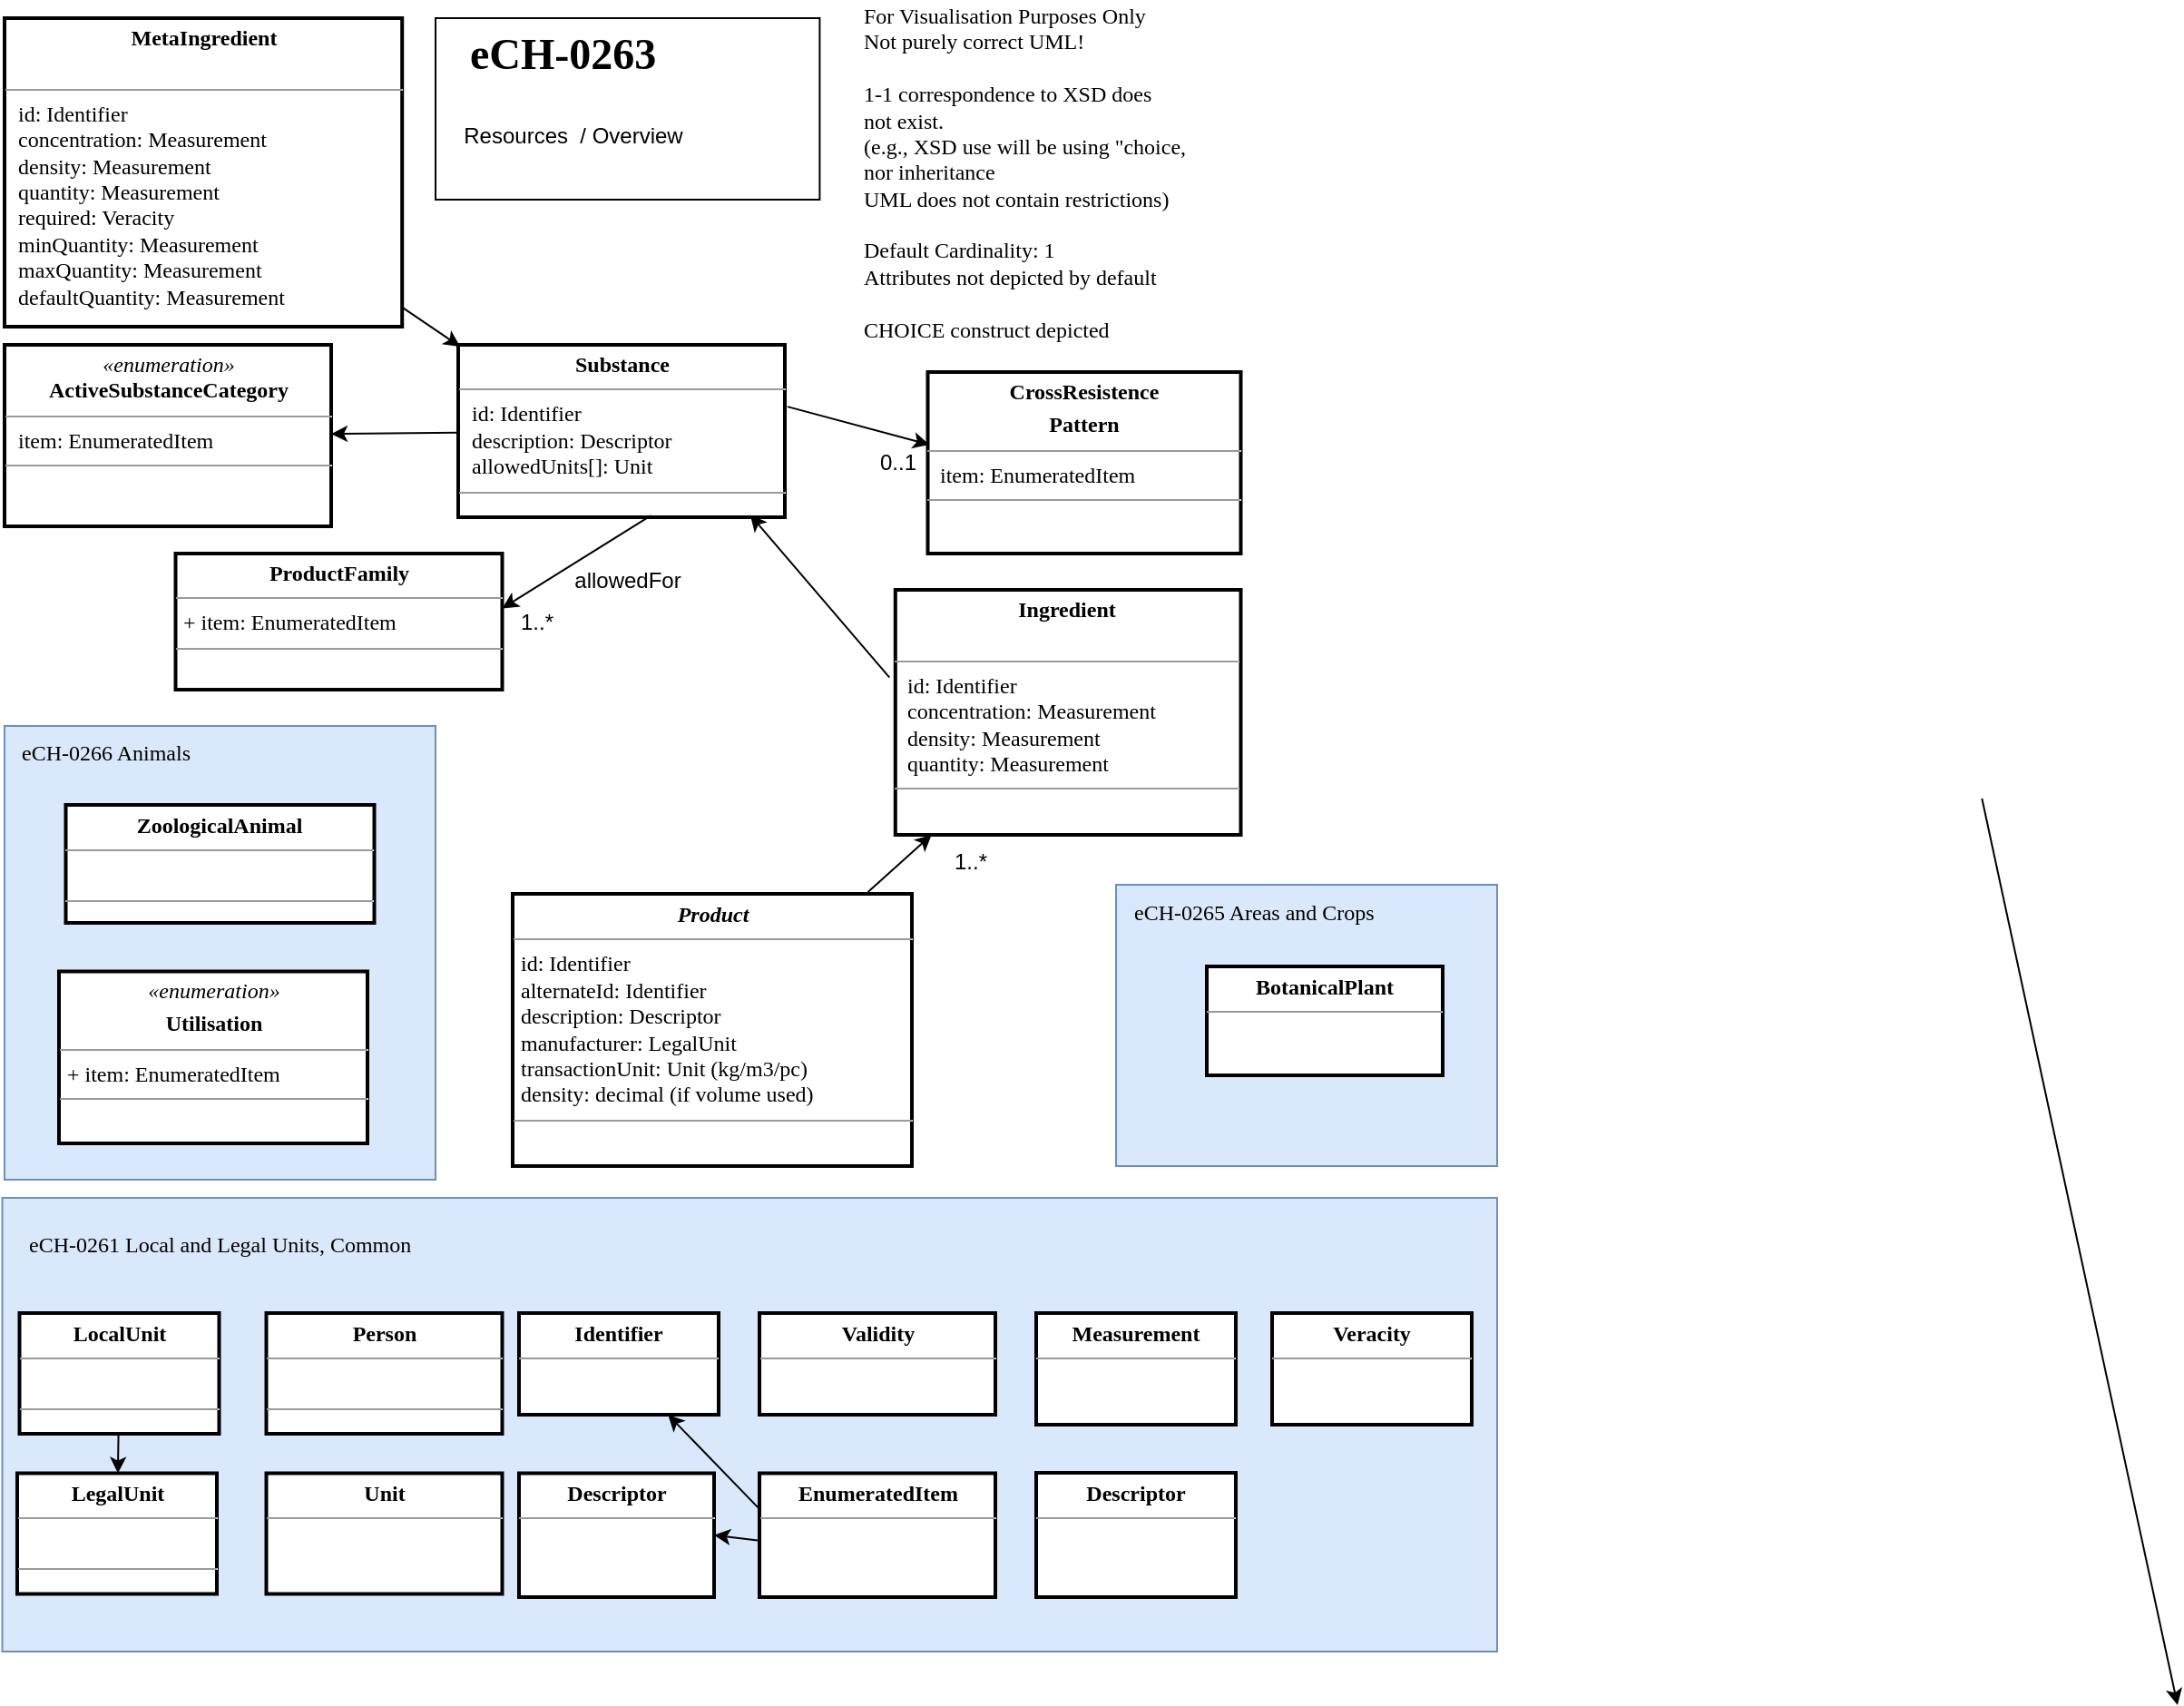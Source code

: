 <mxfile version="20.5.3" type="embed"><diagram id="C5RBs43oDa-KdzZeNtuy" name="Page-1"><mxGraphModel dx="3924" dy="726" grid="1" gridSize="10" guides="1" tooltips="1" connect="0" arrows="1" fold="1" page="1" pageScale="1" pageWidth="2336" pageHeight="1654" math="0" shadow="0"><root><mxCell id="WIyWlLk6GJQsqaUBKTNV-0"/><mxCell id="WIyWlLk6GJQsqaUBKTNV-1" parent="WIyWlLk6GJQsqaUBKTNV-0"/><mxCell id="9_fdUrSxjmN1W93VfHhp-2" value="" style="rounded=0;whiteSpace=wrap;html=1;fillColor=#dae8fc;strokeColor=#6c8ebf;fontFamily=Verdana;" parent="WIyWlLk6GJQsqaUBKTNV-1" vertex="1"><mxGeometry x="-1993.75" y="710" width="823.75" height="250" as="geometry"/></mxCell><mxCell id="9_fdUrSxjmN1W93VfHhp-12" value="&lt;p style=&quot;margin:0px;margin-top:4px;text-align:center;&quot;&gt;&lt;b&gt;Identifier&lt;/b&gt;&lt;/p&gt;&lt;hr size=&quot;1&quot;&gt;&lt;p style=&quot;margin:0px;margin-left:4px;&quot;&gt;&lt;br&gt;&lt;/p&gt;" style="verticalAlign=top;align=left;overflow=fill;fontSize=12;fontFamily=Verdana;html=1;sketch=0;strokeWidth=2;" parent="WIyWlLk6GJQsqaUBKTNV-1" vertex="1"><mxGeometry x="-1709" y="773.5" width="110" height="56" as="geometry"/></mxCell><mxCell id="A5fvS7BDDAw0l9XVEY4Y-33" value="&lt;p style=&quot;margin:0px;margin-top:4px;text-align:center;&quot;&gt;&lt;b&gt;EnumeratedItem&lt;/b&gt;&lt;/p&gt;&lt;hr size=&quot;1&quot;&gt;&lt;p style=&quot;margin:0px;margin-left:4px;&quot;&gt;&lt;br&gt;&lt;/p&gt;" style="verticalAlign=top;align=left;overflow=fill;fontSize=12;fontFamily=Verdana;html=1;sketch=0;strokeWidth=2;" parent="WIyWlLk6GJQsqaUBKTNV-1" vertex="1"><mxGeometry x="-1576.5" y="861.75" width="130" height="68.25" as="geometry"/></mxCell><mxCell id="A5fvS7BDDAw0l9XVEY4Y-54" value="&lt;p style=&quot;margin:0px;margin-top:4px;text-align:center;&quot;&gt;&lt;b&gt;LocalUnit&lt;/b&gt;&lt;/p&gt;&lt;hr size=&quot;1&quot;&gt;&lt;p style=&quot;margin:0px;margin-left:4px;&quot;&gt;&amp;nbsp;&lt;br&gt;&lt;/p&gt;&lt;hr size=&quot;1&quot;&gt;&lt;p style=&quot;margin:0px;margin-left:4px;&quot;&gt;&lt;br&gt;&lt;/p&gt;" style="verticalAlign=top;align=left;overflow=fill;fontSize=12;fontFamily=Verdana;html=1;sketch=0;strokeWidth=2;" parent="WIyWlLk6GJQsqaUBKTNV-1" vertex="1"><mxGeometry x="-1984.25" y="773.5" width="110" height="66.5" as="geometry"/></mxCell><mxCell id="A5fvS7BDDAw0l9XVEY4Y-61" value="" style="endArrow=classic;html=1;sketch=0;fontFamily=Verdana;curved=1;" parent="WIyWlLk6GJQsqaUBKTNV-1" source="A5fvS7BDDAw0l9XVEY4Y-54" target="Fh2eQYCEiK_2gspSJ3Qt-0" edge="1"><mxGeometry width="50" height="50" relative="1" as="geometry"><mxPoint x="-1809.25" y="1357.5" as="sourcePoint"/><mxPoint x="-1894.53" y="912.836" as="targetPoint"/></mxGeometry></mxCell><mxCell id="A5fvS7BDDAw0l9XVEY4Y-97" value="For Visualisation Purposes Only&lt;br&gt;Not purely correct UML!&lt;br&gt;&lt;br&gt;1-1 correspondence to XSD does &lt;br&gt;not exist.&lt;br&gt;(e.g., XSD use will be using &quot;choice,&lt;br&gt;nor inheritance&lt;br&gt;UML does not contain restrictions)&lt;br&gt;&lt;br&gt;Default Cardinality: 1&lt;br&gt;Attributes not depicted by default&lt;br&gt;&lt;br&gt;CHOICE construct depicted" style="text;html=1;strokeColor=none;fillColor=none;align=left;verticalAlign=middle;whiteSpace=wrap;rounded=0;strokeWidth=2;fontFamily=Verdana;" parent="WIyWlLk6GJQsqaUBKTNV-1" vertex="1"><mxGeometry x="-1521.5" y="130" width="230" height="30" as="geometry"/></mxCell><mxCell id="3pSlS8YH4z9lj6zPETBl-3" value="v&amp;nbsp; &amp;nbsp; &amp;nbsp; &amp;nbsp; &amp;nbsp; &amp;nbsp; &amp;nbsp;&amp;nbsp;" style="rounded=0;whiteSpace=wrap;html=1;fillColor=#dae8fc;strokeColor=#6c8ebf;fontFamily=Verdana;" parent="WIyWlLk6GJQsqaUBKTNV-1" vertex="1"><mxGeometry x="-1380" y="537.5" width="210" height="155" as="geometry"/></mxCell><mxCell id="3pSlS8YH4z9lj6zPETBl-47" value="&lt;p style=&quot;margin:0px;margin-top:4px;text-align:center;&quot;&gt;&lt;b&gt;Person&lt;/b&gt;&lt;/p&gt;&lt;hr size=&quot;1&quot;&gt;&lt;p style=&quot;margin:0px;margin-left:4px;&quot;&gt;&amp;nbsp;&lt;br&gt;&lt;/p&gt;&lt;hr size=&quot;1&quot;&gt;&lt;p style=&quot;margin:0px;margin-left:4px;&quot;&gt;&lt;br&gt;&lt;/p&gt;" style="verticalAlign=top;align=left;overflow=fill;fontSize=12;fontFamily=Verdana;html=1;sketch=0;strokeWidth=2;" parent="WIyWlLk6GJQsqaUBKTNV-1" vertex="1"><mxGeometry x="-1848.25" y="773.5" width="130" height="66.5" as="geometry"/></mxCell><mxCell id="fq_hDrngQvyFMPAxzldU-55" value="&lt;p style=&quot;margin:0px;margin-top:4px;text-align:center;&quot;&gt;&lt;b&gt;&lt;i&gt;Product&lt;/i&gt;&lt;/b&gt;&lt;/p&gt;&lt;hr size=&quot;1&quot;&gt;&lt;p style=&quot;margin:0px;margin-left:4px;&quot;&gt;id: Identifier&lt;br&gt;&lt;/p&gt;&lt;p style=&quot;margin:0px;margin-left:4px;&quot;&gt;alternateId: Identifier&lt;/p&gt;&lt;p style=&quot;margin:0px;margin-left:4px;&quot;&gt;description: Descriptor&amp;nbsp;&lt;/p&gt;&lt;p style=&quot;margin:0px;margin-left:4px;&quot;&gt;manufacturer: LegalUnit&lt;/p&gt;&lt;p style=&quot;margin:0px;margin-left:4px;&quot;&gt;transactionUnit: Unit (kg/m3/pc)&lt;/p&gt;&lt;p style=&quot;margin:0px;margin-left:4px;&quot;&gt;density:&amp;nbsp;&lt;span style=&quot;background-color: initial;&quot;&gt;decimal (if volume used)&lt;/span&gt;&lt;/p&gt;&lt;hr size=&quot;1&quot;&gt;&lt;p style=&quot;margin:0px;margin-left:4px;&quot;&gt;&lt;br&gt;&lt;/p&gt;" style="verticalAlign=top;align=left;overflow=fill;fontSize=12;fontFamily=Verdana;html=1;sketch=0;strokeWidth=2;" parent="WIyWlLk6GJQsqaUBKTNV-1" vertex="1"><mxGeometry x="-1712.5" y="542.5" width="220" height="150" as="geometry"/></mxCell><mxCell id="Fh2eQYCEiK_2gspSJ3Qt-0" value="&lt;p style=&quot;margin:0px;margin-top:4px;text-align:center;&quot;&gt;&lt;b&gt;LegalUnit&lt;/b&gt;&lt;/p&gt;&lt;hr size=&quot;1&quot;&gt;&lt;p style=&quot;margin:0px;margin-left:4px;&quot;&gt;&amp;nbsp;&lt;br&gt;&lt;/p&gt;&lt;hr size=&quot;1&quot;&gt;&lt;p style=&quot;margin:0px;margin-left:4px;&quot;&gt;&lt;br&gt;&lt;/p&gt;" style="verticalAlign=top;align=left;overflow=fill;fontSize=12;fontFamily=Verdana;html=1;sketch=0;strokeWidth=2;" parent="WIyWlLk6GJQsqaUBKTNV-1" vertex="1"><mxGeometry x="-1985.5" y="861.75" width="110" height="66.5" as="geometry"/></mxCell><mxCell id="fq_hDrngQvyFMPAxzldU-75" value="&lt;p style=&quot;margin:0px;margin-top:4px;text-align:center;&quot;&gt;&lt;b&gt;Descriptor&lt;/b&gt;&lt;/p&gt;&lt;hr size=&quot;1&quot;&gt;&lt;p style=&quot;margin:0px;margin-left:4px;&quot;&gt;&lt;br&gt;&lt;/p&gt;" style="verticalAlign=top;align=left;overflow=fill;fontSize=12;fontFamily=Verdana;html=1;sketch=0;strokeWidth=2;" parent="WIyWlLk6GJQsqaUBKTNV-1" vertex="1"><mxGeometry x="-1709" y="861.75" width="107.5" height="68.25" as="geometry"/></mxCell><mxCell id="fq_hDrngQvyFMPAxzldU-76" value="eCH-0261 Local and Legal Units, Common" style="text;html=1;strokeColor=none;fillColor=none;align=left;verticalAlign=middle;whiteSpace=wrap;rounded=0;strokeWidth=2;fontFamily=Verdana;" parent="WIyWlLk6GJQsqaUBKTNV-1" vertex="1"><mxGeometry x="-1980.75" y="700" width="290" height="72.5" as="geometry"/></mxCell><mxCell id="fq_hDrngQvyFMPAxzldU-77" value="eCH-0265 Areas and Crops" style="text;html=1;strokeColor=none;fillColor=none;align=left;verticalAlign=middle;whiteSpace=wrap;rounded=0;strokeWidth=2;fontFamily=Verdana;" parent="WIyWlLk6GJQsqaUBKTNV-1" vertex="1"><mxGeometry x="-1372" y="537.5" width="204" height="30" as="geometry"/></mxCell><mxCell id="fq_hDrngQvyFMPAxzldU-80" value="" style="endArrow=classic;html=1;sketch=0;fontFamily=Verdana;curved=1;exitX=-0.004;exitY=0.281;exitDx=0;exitDy=0;exitPerimeter=0;" parent="WIyWlLk6GJQsqaUBKTNV-1" source="A5fvS7BDDAw0l9XVEY4Y-33" target="9_fdUrSxjmN1W93VfHhp-12" edge="1"><mxGeometry width="50" height="50" relative="1" as="geometry"><mxPoint x="-1375.05" y="943" as="sourcePoint"/><mxPoint x="-1536.5" y="941" as="targetPoint"/></mxGeometry></mxCell><mxCell id="fq_hDrngQvyFMPAxzldU-83" value="" style="endArrow=classic;html=1;sketch=0;fontFamily=Verdana;curved=1;entryX=1;entryY=0.5;entryDx=0;entryDy=0;exitX=-0.008;exitY=0.542;exitDx=0;exitDy=0;exitPerimeter=0;" parent="WIyWlLk6GJQsqaUBKTNV-1" source="A5fvS7BDDAw0l9XVEY4Y-33" target="fq_hDrngQvyFMPAxzldU-75" edge="1"><mxGeometry width="50" height="50" relative="1" as="geometry"><mxPoint x="-1676.5" y="1113" as="sourcePoint"/><mxPoint x="-1866.299" y="831.25" as="targetPoint"/></mxGeometry></mxCell><mxCell id="fq_hDrngQvyFMPAxzldU-141" value="&lt;p style=&quot;margin:0px;margin-top:4px;text-align:center;&quot;&gt;&lt;b&gt;BotanicalPlant&lt;/b&gt;&lt;/p&gt;&lt;hr size=&quot;1&quot;&gt;&lt;p style=&quot;margin:0px;margin-left:4px;&quot;&gt;&lt;br&gt;&lt;/p&gt;" style="verticalAlign=top;align=left;overflow=fill;fontSize=12;fontFamily=Verdana;html=1;sketch=0;strokeWidth=2;" parent="WIyWlLk6GJQsqaUBKTNV-1" vertex="1"><mxGeometry x="-1330" y="582.5" width="130" height="60" as="geometry"/></mxCell><mxCell id="ZqzKbb4cEfQE_WqFz7V7-11" value="" style="rounded=0;whiteSpace=wrap;html=1;fillColor=#dae8fc;strokeColor=#6c8ebf;fontFamily=Verdana;" parent="WIyWlLk6GJQsqaUBKTNV-1" vertex="1"><mxGeometry x="-1992.5" y="450" width="237.5" height="250" as="geometry"/></mxCell><mxCell id="ZqzKbb4cEfQE_WqFz7V7-12" value="eCH-0266 Animals" style="text;html=1;strokeColor=none;fillColor=none;align=left;verticalAlign=middle;whiteSpace=wrap;rounded=0;strokeWidth=2;fontFamily=Verdana;" parent="WIyWlLk6GJQsqaUBKTNV-1" vertex="1"><mxGeometry x="-1985" y="450" width="290" height="30" as="geometry"/></mxCell><mxCell id="ZqzKbb4cEfQE_WqFz7V7-18" value="&lt;p style=&quot;margin:0px;margin-top:4px;text-align:center;&quot;&gt;&lt;b&gt;ZoologicalAnimal&lt;/b&gt;&lt;/p&gt;&lt;hr size=&quot;1&quot;&gt;&lt;p style=&quot;margin:0px;margin-left:4px;&quot;&gt;&amp;nbsp;&amp;nbsp;&lt;br&gt;&lt;/p&gt;&lt;hr size=&quot;1&quot;&gt;&lt;p style=&quot;margin:0px;margin-left:4px;&quot;&gt;&lt;br&gt;&lt;/p&gt;" style="verticalAlign=top;align=left;overflow=fill;fontSize=12;fontFamily=Verdana;html=1;sketch=0;strokeWidth=2;" parent="WIyWlLk6GJQsqaUBKTNV-1" vertex="1"><mxGeometry x="-1958.75" y="493.5" width="170" height="65" as="geometry"/></mxCell><mxCell id="ZqzKbb4cEfQE_WqFz7V7-43" value="&lt;p style=&quot;margin:0px;margin-top:4px;text-align:center;&quot;&gt;&lt;i&gt;«enumeration»&lt;/i&gt;&lt;/p&gt;&lt;p style=&quot;margin:0px;margin-top:4px;text-align:center;&quot;&gt;&lt;b&gt;Utilisation&lt;/b&gt;&lt;/p&gt;&lt;hr size=&quot;1&quot;&gt;&lt;p style=&quot;margin:0px;margin-left:4px;&quot;&gt;+ item: EnumeratedItem&lt;br&gt;&lt;/p&gt;&lt;hr size=&quot;1&quot;&gt;&lt;p style=&quot;margin:0px;margin-left:4px;&quot;&gt;&lt;br&gt;&lt;/p&gt;" style="verticalAlign=top;align=left;overflow=fill;fontSize=12;fontFamily=Verdana;html=1;sketch=0;strokeWidth=2;" parent="WIyWlLk6GJQsqaUBKTNV-1" vertex="1"><mxGeometry x="-1962.5" y="585.25" width="170" height="94.75" as="geometry"/></mxCell><mxCell id="ZqzKbb4cEfQE_WqFz7V7-75" value="" style="endArrow=classic;html=1;sketch=0;fontFamily=Verdana;curved=1;entryX=0.34;entryY=-0.005;entryDx=0;entryDy=0;entryPerimeter=0;" parent="WIyWlLk6GJQsqaUBKTNV-1" target="ZqzKbb4cEfQE_WqFz7V7-74" edge="1"><mxGeometry width="50" height="50" relative="1" as="geometry"><mxPoint x="-902.828" y="490" as="sourcePoint"/><mxPoint x="-795.051" y="989.5" as="targetPoint"/></mxGeometry></mxCell><mxCell id="ZqzKbb4cEfQE_WqFz7V7-85" value="&lt;p style=&quot;margin:0px;margin-top:4px;text-align:center;&quot;&gt;&lt;b style=&quot;background-color: initial;&quot;&gt;Substance&lt;/b&gt;&lt;br&gt;&lt;/p&gt;&lt;hr size=&quot;1&quot;&gt;&lt;p style=&quot;margin:0px;margin-left:4px;&quot;&gt;&amp;nbsp;id: Identifier&lt;br&gt;&lt;/p&gt;&lt;p style=&quot;margin:0px;margin-left:4px;&quot;&gt;&amp;nbsp;description: Descriptor&lt;/p&gt;&lt;p style=&quot;margin:0px;margin-left:4px;&quot;&gt;&amp;nbsp;allowedUnits[]: Unit&lt;/p&gt;&lt;hr size=&quot;1&quot;&gt;&lt;p style=&quot;margin:0px;margin-left:4px;&quot;&gt;&lt;br&gt;&lt;/p&gt;" style="verticalAlign=top;align=left;overflow=fill;fontSize=12;fontFamily=Verdana;html=1;sketch=0;strokeWidth=2;" parent="WIyWlLk6GJQsqaUBKTNV-1" vertex="1"><mxGeometry x="-1742.5" y="240" width="180" height="95" as="geometry"/></mxCell><mxCell id="ZqzKbb4cEfQE_WqFz7V7-86" value="" style="endArrow=classic;html=1;sketch=0;fontFamily=Verdana;curved=1;exitX=0.89;exitY=-0.007;exitDx=0;exitDy=0;exitPerimeter=0;" parent="WIyWlLk6GJQsqaUBKTNV-1" source="fq_hDrngQvyFMPAxzldU-55" target="eB_fhc0voJm1Zt_swYeX-0" edge="1"><mxGeometry width="50" height="50" relative="1" as="geometry"><mxPoint x="-1422.85" y="674.38" as="sourcePoint"/><mxPoint x="-1470.75" y="481.82" as="targetPoint"/></mxGeometry></mxCell><mxCell id="ZqzKbb4cEfQE_WqFz7V7-87" value="1..*" style="text;html=1;strokeColor=none;fillColor=none;align=center;verticalAlign=middle;whiteSpace=wrap;rounded=0;" parent="WIyWlLk6GJQsqaUBKTNV-1" vertex="1"><mxGeometry x="-1452.5" y="387.5" width="60" height="30" as="geometry"/></mxCell><mxCell id="ZqzKbb4cEfQE_WqFz7V7-88" value="" style="endArrow=classic;html=1;sketch=0;fontFamily=Verdana;curved=1;entryX=0.894;entryY=0.987;entryDx=0;entryDy=0;entryPerimeter=0;exitX=-0.017;exitY=0.358;exitDx=0;exitDy=0;exitPerimeter=0;" parent="WIyWlLk6GJQsqaUBKTNV-1" source="eB_fhc0voJm1Zt_swYeX-0" target="ZqzKbb4cEfQE_WqFz7V7-85" edge="1"><mxGeometry width="50" height="50" relative="1" as="geometry"><mxPoint x="-1557.5" y="402.125" as="sourcePoint"/><mxPoint x="-1461.24" y="478.46" as="targetPoint"/></mxGeometry></mxCell><mxCell id="ZqzKbb4cEfQE_WqFz7V7-90" value="&lt;p style=&quot;margin:0px;margin-top:4px;text-align:center;&quot;&gt;&lt;i&gt;«enumeration»&lt;/i&gt;&lt;br&gt;&lt;b&gt;ActiveSubstanceCategory&lt;/b&gt;&lt;/p&gt;&lt;hr size=&quot;1&quot;&gt;&lt;p style=&quot;margin:0px;margin-left:4px;&quot;&gt;&amp;nbsp;item: EnumeratedItem&lt;br&gt;&lt;/p&gt;&lt;hr size=&quot;1&quot;&gt;&lt;p style=&quot;margin:0px;margin-left:4px;&quot;&gt;&lt;br&gt;&lt;/p&gt;" style="verticalAlign=top;align=left;overflow=fill;fontSize=12;fontFamily=Verdana;html=1;sketch=0;strokeWidth=2;" parent="WIyWlLk6GJQsqaUBKTNV-1" vertex="1"><mxGeometry x="-1992.5" y="240" width="180" height="100" as="geometry"/></mxCell><mxCell id="ZqzKbb4cEfQE_WqFz7V7-91" value="" style="endArrow=classic;html=1;sketch=0;fontFamily=Verdana;curved=1;" parent="WIyWlLk6GJQsqaUBKTNV-1" source="ZqzKbb4cEfQE_WqFz7V7-85" target="ZqzKbb4cEfQE_WqFz7V7-90" edge="1"><mxGeometry width="50" height="50" relative="1" as="geometry"><mxPoint x="-1393.76" y="403.045" as="sourcePoint"/><mxPoint x="-1431.24" y="340.005" as="targetPoint"/></mxGeometry></mxCell><mxCell id="eB_fhc0voJm1Zt_swYeX-0" value="&lt;p style=&quot;margin:0px;margin-top:4px;text-align:center;&quot;&gt;&lt;b&gt;Ingredient&lt;/b&gt;&lt;/p&gt;&amp;nbsp;&lt;hr size=&quot;1&quot;&gt;&lt;p style=&quot;margin:0px;margin-left:4px;&quot;&gt;&amp;nbsp;id: Identifier&lt;br&gt;&lt;/p&gt;&lt;p style=&quot;margin:0px;margin-left:4px;&quot;&gt;&amp;nbsp;concentration: Measurement&lt;/p&gt;&lt;p style=&quot;margin:0px;margin-left:4px;&quot;&gt;&amp;nbsp;density: Measurement&lt;/p&gt;&lt;p style=&quot;margin:0px;margin-left:4px;&quot;&gt;&lt;span style=&quot;background-color: initial;&quot;&gt;&amp;nbsp;quantity: Measurement&lt;/span&gt;&lt;/p&gt;&lt;hr size=&quot;1&quot;&gt;&lt;p style=&quot;margin:0px;margin-left:4px;&quot;&gt;&lt;br&gt;&lt;/p&gt;" style="verticalAlign=top;align=left;overflow=fill;fontSize=12;fontFamily=Verdana;html=1;sketch=0;strokeWidth=2;" parent="WIyWlLk6GJQsqaUBKTNV-1" vertex="1"><mxGeometry x="-1501.6" y="375" width="190.35" height="135" as="geometry"/></mxCell><mxCell id="eYUfmgDXyRDl5XwJps49-13" value="&lt;p style=&quot;margin:0px;margin-top:4px;text-align:center;&quot;&gt;&lt;b&gt;ProductFamily&lt;/b&gt;&lt;/p&gt;&lt;hr size=&quot;1&quot;&gt;&lt;p style=&quot;margin:0px;margin-left:4px;&quot;&gt;+ item: EnumeratedItem&lt;br&gt;&lt;/p&gt;&lt;hr size=&quot;1&quot;&gt;&lt;p style=&quot;margin:0px;margin-left:4px;&quot;&gt;&lt;br&gt;&lt;/p&gt;" style="verticalAlign=top;align=left;overflow=fill;fontSize=12;fontFamily=Verdana;html=1;sketch=0;strokeWidth=2;" parent="WIyWlLk6GJQsqaUBKTNV-1" vertex="1"><mxGeometry x="-1898.25" y="355" width="180" height="75" as="geometry"/></mxCell><mxCell id="8MJOqnOzI6ZtPtBTbAP--10" value="&lt;p style=&quot;margin:0px;margin-top:4px;text-align:center;&quot;&gt;&lt;b&gt;Unit&lt;/b&gt;&lt;/p&gt;&lt;hr size=&quot;1&quot;&gt;&lt;p style=&quot;margin:0px;margin-left:4px;&quot;&gt;&lt;br&gt;&lt;/p&gt;" style="verticalAlign=top;align=left;overflow=fill;fontSize=12;fontFamily=Verdana;html=1;sketch=0;strokeWidth=2;" parent="WIyWlLk6GJQsqaUBKTNV-1" vertex="1"><mxGeometry x="-1848.25" y="861.75" width="130" height="66.5" as="geometry"/></mxCell><mxCell id="8MJOqnOzI6ZtPtBTbAP--11" value="&lt;p style=&quot;margin:0px;margin-top:4px;text-align:center;&quot;&gt;&lt;b&gt;CrossResistence&lt;/b&gt;&lt;/p&gt;&lt;p style=&quot;margin:0px;margin-top:4px;text-align:center;&quot;&gt;&lt;b&gt;Pattern&lt;/b&gt;&lt;/p&gt;&lt;hr size=&quot;1&quot;&gt;&lt;p style=&quot;margin:0px;margin-left:4px;&quot;&gt;&amp;nbsp;item: EnumeratedItem&lt;br&gt;&lt;/p&gt;&lt;hr size=&quot;1&quot;&gt;&lt;p style=&quot;margin:0px;margin-left:4px;&quot;&gt;&lt;br&gt;&lt;/p&gt;" style="verticalAlign=top;align=left;overflow=fill;fontSize=12;fontFamily=Verdana;html=1;sketch=0;strokeWidth=2;" parent="WIyWlLk6GJQsqaUBKTNV-1" vertex="1"><mxGeometry x="-1483.75" y="255" width="172.5" height="100" as="geometry"/></mxCell><mxCell id="8MJOqnOzI6ZtPtBTbAP--12" value="" style="endArrow=classic;html=1;sketch=0;fontFamily=Verdana;curved=1;entryX=0.005;entryY=0.4;entryDx=0;entryDy=0;entryPerimeter=0;exitX=1.008;exitY=0.306;exitDx=0;exitDy=0;exitPerimeter=0;" parent="WIyWlLk6GJQsqaUBKTNV-1" edge="1" target="8MJOqnOzI6ZtPtBTbAP--11"><mxGeometry width="50" height="50" relative="1" as="geometry"><mxPoint x="-1561.06" y="274.07" as="sourcePoint"/><mxPoint x="-1503.34" y="291.5" as="targetPoint"/></mxGeometry></mxCell><mxCell id="8MJOqnOzI6ZtPtBTbAP--13" value="0..1" style="text;html=1;strokeColor=none;fillColor=none;align=center;verticalAlign=middle;whiteSpace=wrap;rounded=0;" parent="WIyWlLk6GJQsqaUBKTNV-1" vertex="1"><mxGeometry x="-1530" y="290" width="60" height="30" as="geometry"/></mxCell><mxCell id="8MJOqnOzI6ZtPtBTbAP--22" value="1..*" style="text;html=1;strokeColor=none;fillColor=none;align=center;verticalAlign=middle;whiteSpace=wrap;rounded=0;" parent="WIyWlLk6GJQsqaUBKTNV-1" vertex="1"><mxGeometry x="-1729.5" y="377.5" width="60" height="30" as="geometry"/></mxCell><mxCell id="8MJOqnOzI6ZtPtBTbAP--23" value="" style="endArrow=classic;html=1;sketch=0;fontFamily=Verdana;curved=1;entryX=1;entryY=0.403;entryDx=0;entryDy=0;entryPerimeter=0;exitX=0.59;exitY=0.99;exitDx=0;exitDy=0;exitPerimeter=0;" parent="WIyWlLk6GJQsqaUBKTNV-1" source="ZqzKbb4cEfQE_WqFz7V7-85" target="eYUfmgDXyRDl5XwJps49-13" edge="1"><mxGeometry width="50" height="50" relative="1" as="geometry"><mxPoint x="-1769.25" y="355" as="sourcePoint"/><mxPoint x="-1828.25" y="320" as="targetPoint"/></mxGeometry></mxCell><mxCell id="8MJOqnOzI6ZtPtBTbAP--24" value="allowedFor" style="text;html=1;strokeColor=none;fillColor=none;align=center;verticalAlign=middle;whiteSpace=wrap;rounded=0;" parent="WIyWlLk6GJQsqaUBKTNV-1" vertex="1"><mxGeometry x="-1679.15" y="355" width="60" height="30" as="geometry"/></mxCell><mxCell id="qUsIdyUmsrlXsUjqDphB-0" value="1..*" style="text;html=1;strokeColor=none;fillColor=none;align=center;verticalAlign=middle;whiteSpace=wrap;rounded=0;" parent="WIyWlLk6GJQsqaUBKTNV-1" vertex="1"><mxGeometry x="-1490" y="510" width="60" height="30" as="geometry"/></mxCell><mxCell id="qUsIdyUmsrlXsUjqDphB-1" value="&lt;p style=&quot;margin:0px;margin-top:4px;text-align:center;&quot;&gt;&lt;b&gt;Validity&lt;/b&gt;&lt;/p&gt;&lt;hr size=&quot;1&quot;&gt;&lt;p style=&quot;margin:0px;margin-left:4px;&quot;&gt;&lt;br&gt;&lt;/p&gt;" style="verticalAlign=top;align=left;overflow=fill;fontSize=12;fontFamily=Verdana;html=1;sketch=0;strokeWidth=2;" parent="WIyWlLk6GJQsqaUBKTNV-1" vertex="1"><mxGeometry x="-1576.5" y="773.5" width="130" height="56" as="geometry"/></mxCell><mxCell id="qUsIdyUmsrlXsUjqDphB-3" value="&lt;p style=&quot;margin:0px;margin-top:4px;text-align:center;&quot;&gt;&lt;b&gt;Measurement&lt;/b&gt;&lt;/p&gt;&lt;hr size=&quot;1&quot;&gt;&lt;p style=&quot;margin:0px;margin-left:4px;&quot;&gt;&lt;br&gt;&lt;/p&gt;" style="verticalAlign=top;align=left;overflow=fill;fontSize=12;fontFamily=Verdana;html=1;sketch=0;strokeWidth=2;" parent="WIyWlLk6GJQsqaUBKTNV-1" vertex="1"><mxGeometry x="-1424" y="773.5" width="110" height="61.5" as="geometry"/></mxCell><mxCell id="qUsIdyUmsrlXsUjqDphB-5" value="&lt;p style=&quot;margin:0px;margin-top:4px;text-align:center;&quot;&gt;&lt;b&gt;MetaIngredient&lt;/b&gt;&lt;/p&gt;&amp;nbsp;&lt;hr size=&quot;1&quot;&gt;&lt;p style=&quot;margin:0px;margin-left:4px;&quot;&gt;&amp;nbsp;id: Identifier&lt;br&gt;&lt;/p&gt;&lt;p style=&quot;margin:0px;margin-left:4px;&quot;&gt;&amp;nbsp;concentration: Measurement&lt;/p&gt;&lt;p style=&quot;margin:0px;margin-left:4px;&quot;&gt;&amp;nbsp;density: Measurement&lt;/p&gt;&lt;p style=&quot;margin:0px;margin-left:4px;&quot;&gt;&lt;span style=&quot;background-color: initial;&quot;&gt;&amp;nbsp;quantity: Measurement&lt;/span&gt;&lt;/p&gt;&lt;p style=&quot;margin:0px;margin-left:4px;&quot;&gt;&lt;span style=&quot;background-color: initial;&quot;&gt;&amp;nbsp;required: Veracity&lt;/span&gt;&lt;/p&gt;&lt;p style=&quot;margin:0px;margin-left:4px;&quot;&gt;&lt;span style=&quot;background-color: initial;&quot;&gt;&amp;nbsp;minQuantity: Measurement&lt;/span&gt;&lt;/p&gt;&lt;p style=&quot;margin:0px;margin-left:4px;&quot;&gt;&lt;span style=&quot;background-color: initial;&quot;&gt;&amp;nbsp;maxQuantity: Measurement&lt;/span&gt;&lt;/p&gt;&lt;p style=&quot;margin:0px;margin-left:4px;&quot;&gt;&lt;span style=&quot;background-color: initial;&quot;&gt;&amp;nbsp;defaultQuantity: Measurement&lt;/span&gt;&lt;/p&gt;&lt;p style=&quot;margin:0px;margin-left:4px;&quot;&gt;&lt;span style=&quot;background-color: initial;&quot;&gt;&lt;br&gt;&lt;/span&gt;&lt;/p&gt;&lt;p style=&quot;margin:0px;margin-left:4px;&quot;&gt;&lt;span style=&quot;background-color: initial;&quot;&gt;&lt;br&gt;&lt;/span&gt;&lt;/p&gt;&lt;hr size=&quot;1&quot;&gt;&lt;p style=&quot;margin:0px;margin-left:4px;&quot;&gt;&lt;br&gt;&lt;/p&gt;" style="verticalAlign=top;align=left;overflow=fill;fontSize=12;fontFamily=Verdana;html=1;sketch=0;strokeWidth=2;" parent="WIyWlLk6GJQsqaUBKTNV-1" vertex="1"><mxGeometry x="-1992.5" y="60" width="219.1" height="170" as="geometry"/></mxCell><mxCell id="qUsIdyUmsrlXsUjqDphB-7" value="&lt;p style=&quot;margin:0px;margin-top:4px;text-align:center;&quot;&gt;&lt;b&gt;Veracity&lt;/b&gt;&lt;/p&gt;&lt;hr size=&quot;1&quot;&gt;&lt;p style=&quot;margin:0px;margin-left:4px;&quot;&gt;&lt;br&gt;&lt;/p&gt;" style="verticalAlign=top;align=left;overflow=fill;fontSize=12;fontFamily=Verdana;html=1;sketch=0;strokeWidth=2;" parent="WIyWlLk6GJQsqaUBKTNV-1" vertex="1"><mxGeometry x="-1294" y="773.5" width="110" height="61.5" as="geometry"/></mxCell><mxCell id="qUsIdyUmsrlXsUjqDphB-8" value="" style="endArrow=classic;html=1;sketch=0;fontFamily=Verdana;curved=1;entryX=0.006;entryY=0.011;entryDx=0;entryDy=0;entryPerimeter=0;" parent="WIyWlLk6GJQsqaUBKTNV-1" source="qUsIdyUmsrlXsUjqDphB-5" target="ZqzKbb4cEfQE_WqFz7V7-85" edge="1"><mxGeometry width="50" height="50" relative="1" as="geometry"><mxPoint x="-1540" y="110.0" as="sourcePoint"/><mxPoint x="-1482.28" y="127.43" as="targetPoint"/></mxGeometry></mxCell><mxCell id="qUsIdyUmsrlXsUjqDphB-9" value="&lt;p style=&quot;margin:0px;margin-top:4px;text-align:center;&quot;&gt;&lt;b&gt;Descriptor&lt;/b&gt;&lt;/p&gt;&lt;hr size=&quot;1&quot;&gt;&lt;p style=&quot;margin:0px;margin-left:4px;&quot;&gt;&lt;br&gt;&lt;/p&gt;" style="verticalAlign=top;align=left;overflow=fill;fontSize=12;fontFamily=Verdana;html=1;sketch=0;strokeWidth=2;" parent="WIyWlLk6GJQsqaUBKTNV-1" vertex="1"><mxGeometry x="-1424" y="861.5" width="110" height="68.5" as="geometry"/></mxCell><mxCell id="1" value="" style="rounded=0;whiteSpace=wrap;html=1;" vertex="1" parent="WIyWlLk6GJQsqaUBKTNV-1"><mxGeometry x="-1755" y="60" width="211.7" height="100" as="geometry"/></mxCell><mxCell id="9_fdUrSxjmN1W93VfHhp-1" value="&lt;h1&gt;&lt;span style=&quot;background-color: initial;&quot;&gt;eCH-0263&lt;/span&gt;&lt;/h1&gt;&lt;div&gt;&lt;br&gt;&lt;/div&gt;" style="text;html=1;strokeColor=none;fillColor=none;spacing=5;spacingTop=-20;whiteSpace=wrap;overflow=hidden;rounded=0;strokeWidth=2;fontFamily=Verdana;" parent="WIyWlLk6GJQsqaUBKTNV-1" vertex="1"><mxGeometry x="-1741.5" y="60" width="195.7" height="50" as="geometry"/></mxCell><mxCell id="2" value="Resources&amp;nbsp; / Overview" style="text;html=1;strokeColor=none;fillColor=none;align=center;verticalAlign=middle;whiteSpace=wrap;rounded=0;" vertex="1" parent="WIyWlLk6GJQsqaUBKTNV-1"><mxGeometry x="-1755" y="110" width="152" height="30" as="geometry"/></mxCell></root></mxGraphModel></diagram></mxfile>